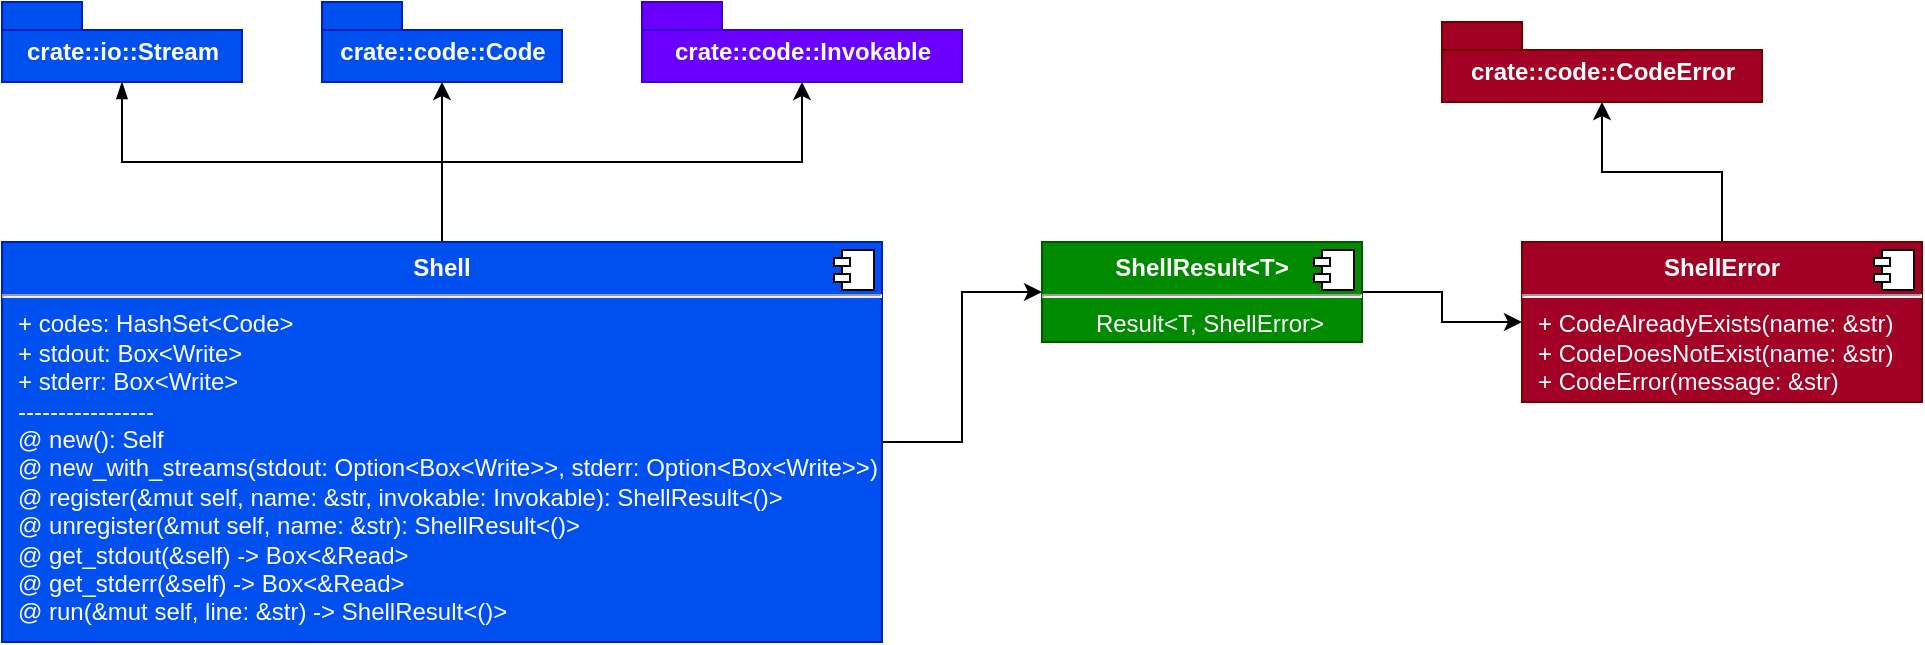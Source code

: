 <mxfile version="13.2.4" type="device" pages="3"><diagram id="bq3d0rA2AJhD095M2U3_" name="crate"><mxGraphModel dx="890" dy="592" grid="1" gridSize="10" guides="1" tooltips="1" connect="1" arrows="1" fold="1" page="1" pageScale="1" pageWidth="850" pageHeight="1100" math="0" shadow="0"><root><mxCell id="0"/><mxCell id="1" parent="0"/><mxCell id="w2-8D5NqQDbDJa1svSdK-9" style="edgeStyle=orthogonalEdgeStyle;rounded=0;orthogonalLoop=1;jettySize=auto;html=1;endArrow=blockThin;endFill=1;" parent="1" source="w2-8D5NqQDbDJa1svSdK-1" target="w2-8D5NqQDbDJa1svSdK-3" edge="1"><mxGeometry relative="1" as="geometry"/></mxCell><mxCell id="w2-8D5NqQDbDJa1svSdK-12" style="edgeStyle=orthogonalEdgeStyle;rounded=0;orthogonalLoop=1;jettySize=auto;html=1;endArrow=classic;endFill=1;exitX=0.5;exitY=0;exitDx=0;exitDy=0;" parent="1" source="w2-8D5NqQDbDJa1svSdK-1" target="w2-8D5NqQDbDJa1svSdK-6" edge="1"><mxGeometry relative="1" as="geometry"/></mxCell><mxCell id="w2-8D5NqQDbDJa1svSdK-13" style="edgeStyle=orthogonalEdgeStyle;rounded=0;orthogonalLoop=1;jettySize=auto;html=1;endArrow=classic;endFill=1;exitX=0.5;exitY=0;exitDx=0;exitDy=0;" parent="1" source="w2-8D5NqQDbDJa1svSdK-1" target="w2-8D5NqQDbDJa1svSdK-7" edge="1"><mxGeometry relative="1" as="geometry"/></mxCell><mxCell id="w2-8D5NqQDbDJa1svSdK-18" style="edgeStyle=orthogonalEdgeStyle;rounded=0;orthogonalLoop=1;jettySize=auto;html=1;endArrow=classic;endFill=1;" parent="1" source="w2-8D5NqQDbDJa1svSdK-1" target="w2-8D5NqQDbDJa1svSdK-14" edge="1"><mxGeometry relative="1" as="geometry"/></mxCell><mxCell id="w2-8D5NqQDbDJa1svSdK-1" value="&lt;p style=&quot;margin: 0px ; margin-top: 6px ; text-align: center&quot;&gt;&lt;b&gt;Shell&lt;/b&gt;&lt;br&gt;&lt;/p&gt;&lt;hr&gt;&lt;p style=&quot;margin: 0px ; margin-left: 8px&quot;&gt;+ codes: HashSet&amp;lt;Code&amp;gt;&lt;br&gt;&lt;/p&gt;&lt;p style=&quot;margin: 0px ; margin-left: 8px&quot;&gt;+ stdout: Box&amp;lt;Write&amp;gt;&lt;br&gt;&lt;/p&gt;&lt;p style=&quot;margin: 0px ; margin-left: 8px&quot;&gt;+ stderr: Box&amp;lt;Write&amp;gt;&lt;/p&gt;&lt;p style=&quot;margin: 0px ; margin-left: 8px&quot;&gt;-----------------&lt;/p&gt;&lt;p style=&quot;margin: 0px ; margin-left: 8px&quot;&gt;@ new(): Self&lt;/p&gt;&lt;p style=&quot;margin: 0px ; margin-left: 8px&quot;&gt;@ new_with_streams(stdout: Option&amp;lt;Box&amp;lt;Write&amp;gt;&amp;gt;, stderr: Option&amp;lt;Box&amp;lt;Write&amp;gt;&amp;gt;)&lt;br&gt;&lt;/p&gt;&lt;p style=&quot;margin: 0px ; margin-left: 8px&quot;&gt;@ register(&amp;amp;mut self, name: &amp;amp;str, invokable: Invokable): ShellResult&amp;lt;()&amp;gt;&lt;br&gt;&lt;/p&gt;&lt;p style=&quot;margin: 0px ; margin-left: 8px&quot;&gt;@ unregister(&amp;amp;mut self, name: &amp;amp;str): ShellResult&amp;lt;()&amp;gt;&lt;/p&gt;&lt;p style=&quot;margin: 0px ; margin-left: 8px&quot;&gt;@ get_stdout(&amp;amp;self) -&amp;gt; Box&amp;lt;&amp;amp;Read&amp;gt;&lt;/p&gt;&lt;p style=&quot;margin: 0px ; margin-left: 8px&quot;&gt;@ get_stderr(&amp;amp;self) -&amp;gt; Box&amp;lt;&amp;amp;Read&amp;gt;&lt;/p&gt;&lt;p style=&quot;margin: 0px ; margin-left: 8px&quot;&gt;@ run(&amp;amp;mut self, line: &amp;amp;str) -&amp;gt; ShellResult&amp;lt;()&amp;gt;&lt;br&gt;&lt;/p&gt;" style="align=left;overflow=fill;html=1;dropTarget=0;fillColor=#0050ef;strokeColor=#001DBC;fontColor=#ffffff;" parent="1" vertex="1"><mxGeometry x="40" y="160" width="440" height="200" as="geometry"/></mxCell><mxCell id="w2-8D5NqQDbDJa1svSdK-2" value="" style="shape=component;jettyWidth=8;jettyHeight=4;" parent="w2-8D5NqQDbDJa1svSdK-1" vertex="1"><mxGeometry x="1" width="20" height="20" relative="1" as="geometry"><mxPoint x="-24" y="4" as="offset"/></mxGeometry></mxCell><mxCell id="w2-8D5NqQDbDJa1svSdK-3" value="crate::io::Stream" style="shape=folder;fontStyle=1;spacingTop=10;tabWidth=40;tabHeight=14;tabPosition=left;html=1;fillColor=#0050ef;strokeColor=#001DBC;fontColor=#ffffff;" parent="1" vertex="1"><mxGeometry x="40" y="40" width="120" height="40" as="geometry"/></mxCell><mxCell id="w2-8D5NqQDbDJa1svSdK-6" value="crate::code::Code" style="shape=folder;fontStyle=1;spacingTop=10;tabWidth=40;tabHeight=14;tabPosition=left;html=1;fillColor=#0050ef;strokeColor=#001DBC;fontColor=#ffffff;" parent="1" vertex="1"><mxGeometry x="200" y="40" width="120" height="40" as="geometry"/></mxCell><mxCell id="w2-8D5NqQDbDJa1svSdK-7" value="crate::code::Invokable" style="shape=folder;fontStyle=1;spacingTop=10;tabWidth=40;tabHeight=14;tabPosition=left;html=1;fillColor=#6a00ff;strokeColor=#3700CC;fontColor=#ffffff;" parent="1" vertex="1"><mxGeometry x="360" y="40" width="160" height="40" as="geometry"/></mxCell><mxCell id="w2-8D5NqQDbDJa1svSdK-20" style="edgeStyle=orthogonalEdgeStyle;rounded=0;orthogonalLoop=1;jettySize=auto;html=1;endArrow=classic;endFill=1;" parent="1" source="w2-8D5NqQDbDJa1svSdK-14" target="w2-8D5NqQDbDJa1svSdK-16" edge="1"><mxGeometry relative="1" as="geometry"/></mxCell><mxCell id="w2-8D5NqQDbDJa1svSdK-14" value="&lt;p style=&quot;margin: 0px ; margin-top: 6px ; text-align: center&quot;&gt;&lt;b&gt;ShellResult&amp;lt;T&amp;gt;&lt;/b&gt;&lt;/p&gt;&lt;hr&gt;&lt;p style=&quot;margin: 0px ; margin-left: 8px&quot; align=&quot;center&quot;&gt;Result&amp;lt;T, ShellError&amp;gt;&lt;br&gt;&lt;/p&gt;" style="align=left;overflow=fill;html=1;dropTarget=0;fillColor=#008a00;strokeColor=#005700;fontColor=#ffffff;" parent="1" vertex="1"><mxGeometry x="560" y="160" width="160" height="50" as="geometry"/></mxCell><mxCell id="w2-8D5NqQDbDJa1svSdK-15" value="" style="shape=component;jettyWidth=8;jettyHeight=4;" parent="w2-8D5NqQDbDJa1svSdK-14" vertex="1"><mxGeometry x="1" width="20" height="20" relative="1" as="geometry"><mxPoint x="-24" y="4" as="offset"/></mxGeometry></mxCell><mxCell id="w2-8D5NqQDbDJa1svSdK-22" style="edgeStyle=orthogonalEdgeStyle;rounded=0;orthogonalLoop=1;jettySize=auto;html=1;endArrow=classic;endFill=1;" parent="1" source="w2-8D5NqQDbDJa1svSdK-16" target="w2-8D5NqQDbDJa1svSdK-21" edge="1"><mxGeometry relative="1" as="geometry"/></mxCell><mxCell id="w2-8D5NqQDbDJa1svSdK-16" value="&lt;p style=&quot;margin: 0px ; margin-top: 6px ; text-align: center&quot;&gt;&lt;b&gt;ShellError&lt;/b&gt;&lt;/p&gt;&lt;hr&gt;&lt;p style=&quot;margin: 0px ; margin-left: 8px&quot;&gt;+ CodeAlreadyExists(name: &amp;amp;str)&lt;/p&gt;&lt;p style=&quot;margin: 0px ; margin-left: 8px&quot;&gt;+ CodeDoesNotExist(name: &amp;amp;str)&lt;/p&gt;&lt;p style=&quot;margin: 0px ; margin-left: 8px&quot;&gt;+ CodeError(message: &amp;amp;str)&lt;br&gt;&lt;/p&gt;" style="align=left;overflow=fill;html=1;dropTarget=0;fillColor=#a20025;strokeColor=#6F0000;fontColor=#ffffff;" parent="1" vertex="1"><mxGeometry x="800" y="160" width="200" height="80" as="geometry"/></mxCell><mxCell id="w2-8D5NqQDbDJa1svSdK-17" value="" style="shape=component;jettyWidth=8;jettyHeight=4;" parent="w2-8D5NqQDbDJa1svSdK-16" vertex="1"><mxGeometry x="1" width="20" height="20" relative="1" as="geometry"><mxPoint x="-24" y="4" as="offset"/></mxGeometry></mxCell><mxCell id="w2-8D5NqQDbDJa1svSdK-21" value="crate::code::CodeError" style="shape=folder;fontStyle=1;spacingTop=10;tabWidth=40;tabHeight=14;tabPosition=left;html=1;fillColor=#a20025;strokeColor=#6F0000;fontColor=#ffffff;" parent="1" vertex="1"><mxGeometry x="760" y="50" width="160" height="40" as="geometry"/></mxCell></root></mxGraphModel></diagram><diagram id="BNhJVEN-xQ2Yl0D4aTkF" name="crate::io"><mxGraphModel dx="890" dy="592" grid="1" gridSize="10" guides="1" tooltips="1" connect="1" arrows="1" fold="1" page="1" pageScale="1" pageWidth="850" pageHeight="1100" math="0" shadow="0"><root><mxCell id="cjNmxnMCaavuKjtYACY7-0"/><mxCell id="cjNmxnMCaavuKjtYACY7-1" parent="cjNmxnMCaavuKjtYACY7-0"/><mxCell id="WAgHyG9vZk37UKSm7rId-0" value="&lt;p style=&quot;margin: 0px ; margin-top: 6px ; text-align: center&quot;&gt;&lt;b&gt;Stream&lt;/b&gt;&lt;/p&gt;&lt;hr&gt;&lt;p style=&quot;margin: 0px ; margin-left: 8px&quot;&gt;+ buffer: Vec&amp;lt;u8&amp;gt;&lt;/p&gt;&lt;p style=&quot;margin: 0px ; margin-left: 8px&quot;&gt;--------------------&lt;/p&gt;&lt;p style=&quot;margin: 0px ; margin-left: 8px&quot;&gt;impl std::io::Read for Stream&lt;/p&gt;&lt;p style=&quot;margin: 0px ; margin-left: 8px&quot;&gt;impl std::io::Write for Stream&lt;br&gt;&lt;/p&gt;" style="align=left;overflow=fill;html=1;dropTarget=0;fillColor=#0050ef;strokeColor=#001DBC;fontColor=#ffffff;" vertex="1" parent="cjNmxnMCaavuKjtYACY7-1"><mxGeometry x="40" y="40" width="180" height="120" as="geometry"/></mxCell><mxCell id="WAgHyG9vZk37UKSm7rId-1" value="" style="shape=component;jettyWidth=8;jettyHeight=4;" vertex="1" parent="WAgHyG9vZk37UKSm7rId-0"><mxGeometry x="1" width="20" height="20" relative="1" as="geometry"><mxPoint x="-24" y="4" as="offset"/></mxGeometry></mxCell></root></mxGraphModel></diagram><diagram id="VIsX6pew7umVINMZpbyw" name="crate::code"><mxGraphModel dx="890" dy="592" grid="1" gridSize="10" guides="1" tooltips="1" connect="1" arrows="1" fold="1" page="1" pageScale="1" pageWidth="850" pageHeight="1100" math="0" shadow="0"><root><mxCell id="5cfEYVsOLgAKWUulIk8L-0"/><mxCell id="5cfEYVsOLgAKWUulIk8L-1" parent="5cfEYVsOLgAKWUulIk8L-0"/><mxCell id="S2VDOTqbQcI_QSHAuOs2-0" style="edgeStyle=orthogonalEdgeStyle;rounded=0;orthogonalLoop=1;jettySize=auto;html=1;endArrow=classic;endFill=1;" edge="1" parent="5cfEYVsOLgAKWUulIk8L-1" source="z1OqF3Nba_oBwPJo1qI9-0" target="fWP3elpJMDkex_Z6yw3y-0"><mxGeometry relative="1" as="geometry"/></mxCell><mxCell id="Q7WtTHLOasUDw8fHyEN7-3" style="edgeStyle=orthogonalEdgeStyle;rounded=0;orthogonalLoop=1;jettySize=auto;html=1;endArrow=classic;endFill=1;" edge="1" parent="5cfEYVsOLgAKWUulIk8L-1" source="z1OqF3Nba_oBwPJo1qI9-0" target="23MevSs1jOhv6Mef1K7a-0"><mxGeometry relative="1" as="geometry"/></mxCell><mxCell id="z1OqF3Nba_oBwPJo1qI9-0" value="&lt;p style=&quot;margin: 0px ; margin-top: 6px ; text-align: center&quot;&gt;&lt;b&gt;Code&lt;/b&gt;&lt;/p&gt;&lt;hr&gt;&lt;p style=&quot;margin: 0px ; margin-left: 8px&quot;&gt;+ name: &amp;amp;str&lt;/p&gt;&lt;p style=&quot;margin: 0px ; margin-left: 8px&quot;&gt;+ invokable: Invokable&lt;/p&gt;&lt;p style=&quot;margin: 0px ; margin-left: 8px&quot;&gt;------------&lt;/p&gt;&lt;p style=&quot;margin: 0px ; margin-left: 8px&quot;&gt;@ new(name: &amp;amp;str, invokable: Box&amp;lt;Invokable&amp;gt;) -&amp;gt; CodeResult&amp;lt;Self&amp;gt;&lt;/p&gt;" style="align=left;overflow=fill;html=1;dropTarget=0;fillColor=#0050ef;strokeColor=#001DBC;fontColor=#ffffff;" vertex="1" parent="5cfEYVsOLgAKWUulIk8L-1"><mxGeometry x="40" y="160" width="400" height="120" as="geometry"/></mxCell><mxCell id="z1OqF3Nba_oBwPJo1qI9-1" value="" style="shape=component;jettyWidth=8;jettyHeight=4;" vertex="1" parent="z1OqF3Nba_oBwPJo1qI9-0"><mxGeometry x="1" width="20" height="20" relative="1" as="geometry"><mxPoint x="-24" y="4" as="offset"/></mxGeometry></mxCell><mxCell id="fWP3elpJMDkex_Z6yw3y-0" value="&lt;p style=&quot;margin: 0px ; margin-top: 6px ; text-align: center&quot;&gt;&lt;b&gt;Invokable&lt;/b&gt;&lt;/p&gt;&lt;hr&gt;&lt;p style=&quot;margin: 0px ; margin-left: 8px&quot;&gt;@ invoke(&amp;amp;self, args: &amp;amp;str&lt;sub&gt;,&lt;/sub&gt; stdout: Box&amp;lt;Write&amp;gt;, stderr: Box&amp;lt;Write&amp;gt;)&lt;br&gt;&lt;/p&gt;" style="align=left;overflow=fill;html=1;dropTarget=0;fillColor=#6a00ff;strokeColor=#3700CC;fontColor=#ffffff;" vertex="1" parent="5cfEYVsOLgAKWUulIk8L-1"><mxGeometry x="40" y="360" width="360" height="80" as="geometry"/></mxCell><mxCell id="fWP3elpJMDkex_Z6yw3y-1" value="" style="shape=component;jettyWidth=8;jettyHeight=4;" vertex="1" parent="fWP3elpJMDkex_Z6yw3y-0"><mxGeometry x="1" width="20" height="20" relative="1" as="geometry"><mxPoint x="-24" y="4" as="offset"/></mxGeometry></mxCell><mxCell id="Q7WtTHLOasUDw8fHyEN7-2" style="edgeStyle=orthogonalEdgeStyle;rounded=0;orthogonalLoop=1;jettySize=auto;html=1;endArrow=classic;endFill=1;" edge="1" parent="5cfEYVsOLgAKWUulIk8L-1" source="23MevSs1jOhv6Mef1K7a-0" target="Q7WtTHLOasUDw8fHyEN7-0"><mxGeometry relative="1" as="geometry"/></mxCell><mxCell id="23MevSs1jOhv6Mef1K7a-0" value="&lt;p style=&quot;margin: 0px ; margin-top: 6px ; text-align: center&quot;&gt;&lt;b&gt;CodeResult&amp;lt;T&amp;gt;&lt;/b&gt;&lt;/p&gt;&lt;hr&gt;&lt;p style=&quot;margin: 0px ; margin-left: 8px&quot; align=&quot;center&quot;&gt;Result&amp;lt;T, CodeError&amp;gt;&lt;br&gt;&lt;/p&gt;" style="align=left;overflow=fill;html=1;dropTarget=0;fillColor=#008a00;strokeColor=#005700;fontColor=#ffffff;" vertex="1" parent="5cfEYVsOLgAKWUulIk8L-1"><mxGeometry x="40" y="40" width="180" height="50" as="geometry"/></mxCell><mxCell id="23MevSs1jOhv6Mef1K7a-1" value="" style="shape=component;jettyWidth=8;jettyHeight=4;" vertex="1" parent="23MevSs1jOhv6Mef1K7a-0"><mxGeometry x="1" width="20" height="20" relative="1" as="geometry"><mxPoint x="-24" y="4" as="offset"/></mxGeometry></mxCell><mxCell id="Q7WtTHLOasUDw8fHyEN7-0" value="&lt;p style=&quot;margin: 0px ; margin-top: 6px ; text-align: center&quot;&gt;&lt;b&gt;CodeError&lt;/b&gt;&lt;/p&gt;&lt;hr&gt;&lt;p style=&quot;margin: 0px ; margin-left: 8px&quot;&gt;+ WhitespaceError(name: &amp;amp;str)&lt;br&gt;&lt;/p&gt;" style="align=left;overflow=fill;html=1;dropTarget=0;fillColor=#a20025;strokeColor=#6F0000;fontColor=#ffffff;" vertex="1" parent="5cfEYVsOLgAKWUulIk8L-1"><mxGeometry x="480" y="40" width="180" height="80" as="geometry"/></mxCell><mxCell id="Q7WtTHLOasUDw8fHyEN7-1" value="" style="shape=component;jettyWidth=8;jettyHeight=4;" vertex="1" parent="Q7WtTHLOasUDw8fHyEN7-0"><mxGeometry x="1" width="20" height="20" relative="1" as="geometry"><mxPoint x="-24" y="4" as="offset"/></mxGeometry></mxCell></root></mxGraphModel></diagram></mxfile>